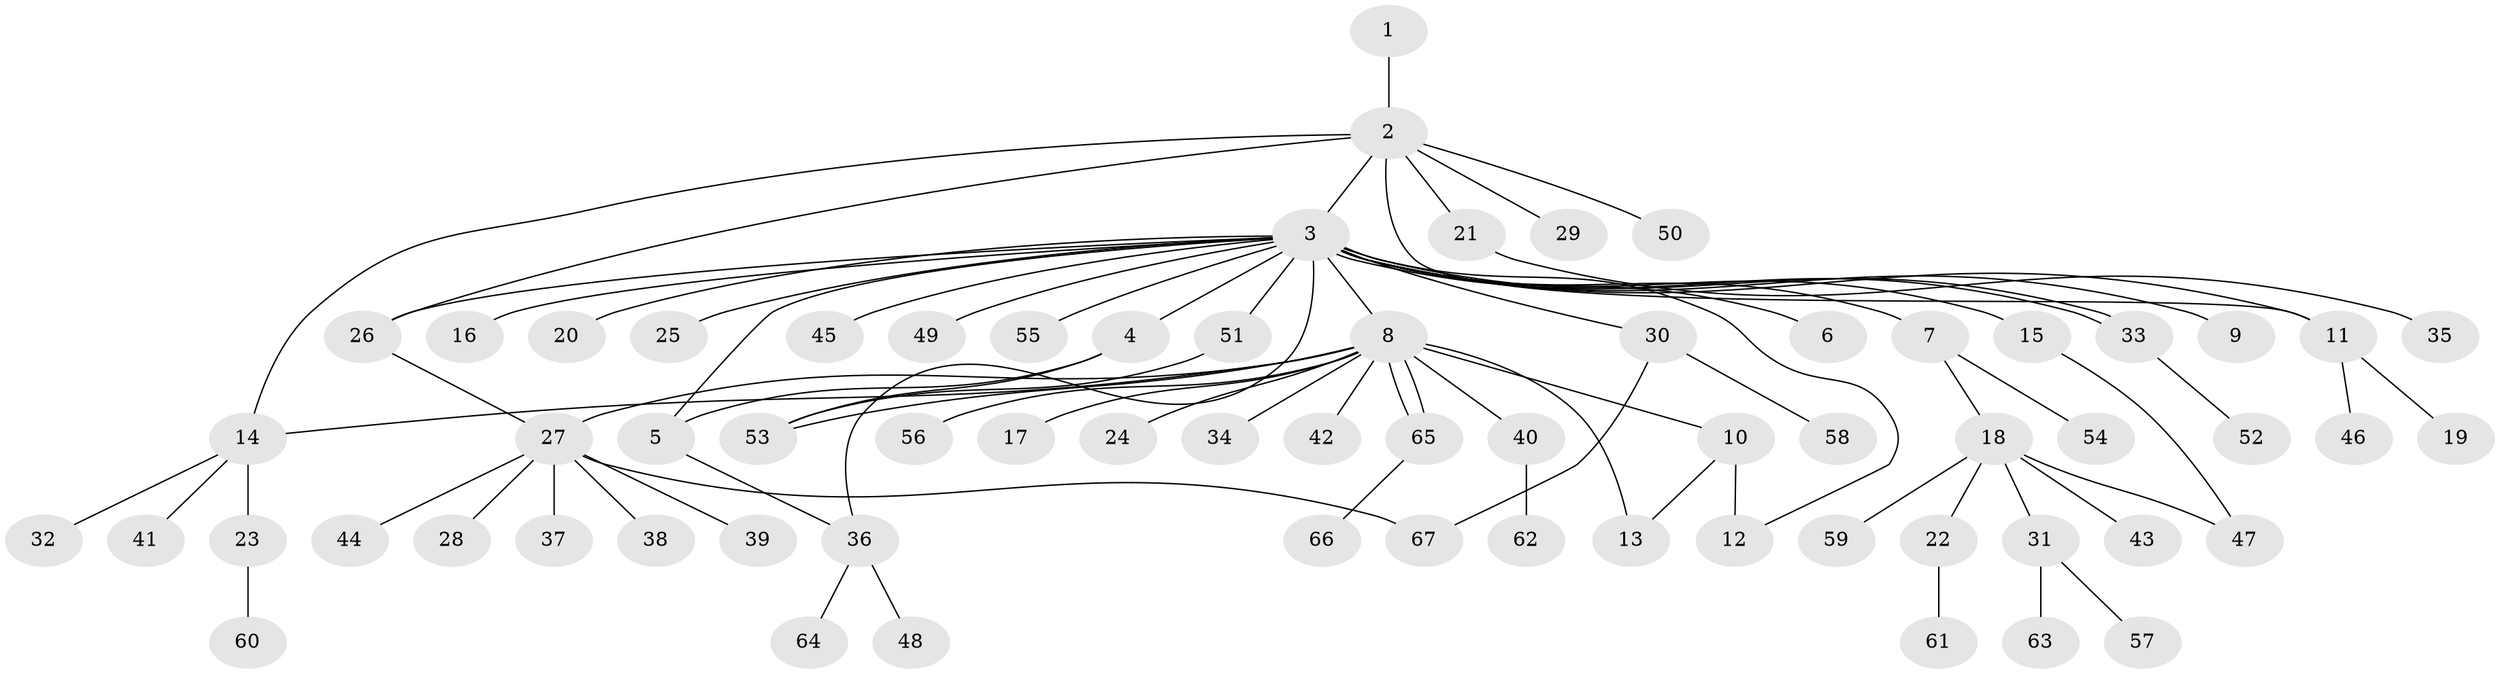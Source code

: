 // coarse degree distribution, {7: 0.047619047619047616, 19: 0.023809523809523808, 4: 0.07142857142857142, 1: 0.5714285714285714, 2: 0.19047619047619047, 8: 0.023809523809523808, 3: 0.07142857142857142}
// Generated by graph-tools (version 1.1) at 2025/50/03/04/25 22:50:44]
// undirected, 67 vertices, 80 edges
graph export_dot {
  node [color=gray90,style=filled];
  1;
  2;
  3;
  4;
  5;
  6;
  7;
  8;
  9;
  10;
  11;
  12;
  13;
  14;
  15;
  16;
  17;
  18;
  19;
  20;
  21;
  22;
  23;
  24;
  25;
  26;
  27;
  28;
  29;
  30;
  31;
  32;
  33;
  34;
  35;
  36;
  37;
  38;
  39;
  40;
  41;
  42;
  43;
  44;
  45;
  46;
  47;
  48;
  49;
  50;
  51;
  52;
  53;
  54;
  55;
  56;
  57;
  58;
  59;
  60;
  61;
  62;
  63;
  64;
  65;
  66;
  67;
  1 -- 2;
  2 -- 3;
  2 -- 11;
  2 -- 14;
  2 -- 21;
  2 -- 26;
  2 -- 29;
  2 -- 50;
  3 -- 4;
  3 -- 5;
  3 -- 6;
  3 -- 7;
  3 -- 8;
  3 -- 9;
  3 -- 11;
  3 -- 12;
  3 -- 15;
  3 -- 16;
  3 -- 20;
  3 -- 25;
  3 -- 26;
  3 -- 30;
  3 -- 33;
  3 -- 33;
  3 -- 36;
  3 -- 45;
  3 -- 49;
  3 -- 51;
  3 -- 55;
  4 -- 5;
  4 -- 53;
  5 -- 36;
  7 -- 18;
  7 -- 54;
  8 -- 10;
  8 -- 13;
  8 -- 14;
  8 -- 17;
  8 -- 24;
  8 -- 27;
  8 -- 34;
  8 -- 40;
  8 -- 42;
  8 -- 53;
  8 -- 56;
  8 -- 65;
  8 -- 65;
  10 -- 12;
  10 -- 13;
  11 -- 19;
  11 -- 46;
  14 -- 23;
  14 -- 32;
  14 -- 41;
  15 -- 47;
  18 -- 22;
  18 -- 31;
  18 -- 43;
  18 -- 47;
  18 -- 59;
  21 -- 35;
  22 -- 61;
  23 -- 60;
  26 -- 27;
  27 -- 28;
  27 -- 37;
  27 -- 38;
  27 -- 39;
  27 -- 44;
  27 -- 67;
  30 -- 58;
  30 -- 67;
  31 -- 57;
  31 -- 63;
  33 -- 52;
  36 -- 48;
  36 -- 64;
  40 -- 62;
  51 -- 53;
  65 -- 66;
}
